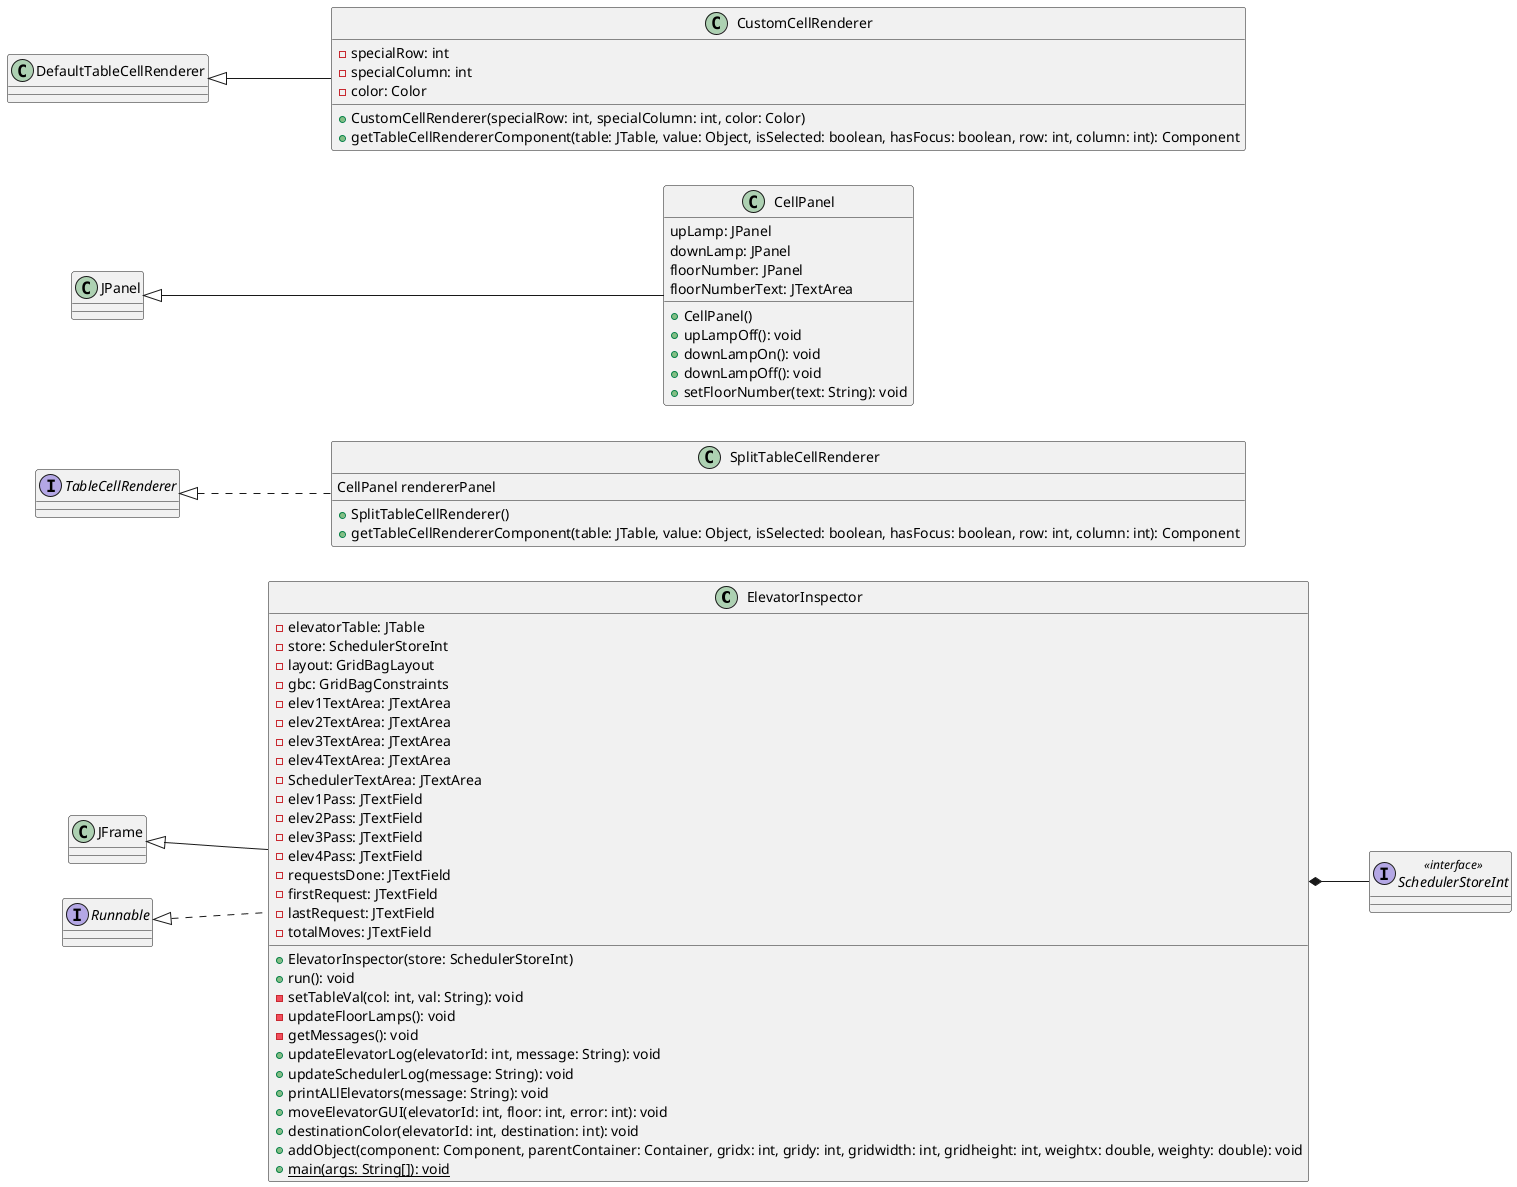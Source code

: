 @startuml
'https://plantuml.com/class-diagram

left to right direction



class ElevatorInspector
class SplitTableCellRenderer
class CellPanel
class CustomCellRenderer
interface SchedulerStoreInt <<interface>>
ElevatorInspector *-- SchedulerStoreInt

class CellPanel extends JPanel{
upLamp: JPanel
downLamp: JPanel
floorNumber: JPanel
floorNumberText: JTextArea
+CellPanel()
+upLampOff(): void
+downLampOn(): void
+downLampOff(): void
+setFloorNumber(text: String): void
}

class CustomCellRenderer extends DefaultTableCellRenderer{
-specialRow: int
-specialColumn: int
-color: Color
+CustomCellRenderer(specialRow: int, specialColumn: int, color: Color)
+getTableCellRendererComponent(table: JTable, value: Object, isSelected: boolean, hasFocus: boolean, row: int, column: int): Component
}

class ElevatorInspector extends JFrame implements Runnable{
-elevatorTable: JTable
-store: SchedulerStoreInt
-layout: GridBagLayout
-gbc: GridBagConstraints
-elev1TextArea: JTextArea
-elev2TextArea: JTextArea
-elev3TextArea: JTextArea
-elev4TextArea: JTextArea
-SchedulerTextArea: JTextArea
-elev1Pass: JTextField
-elev2Pass: JTextField
-elev3Pass: JTextField
-elev4Pass: JTextField
-requestsDone: JTextField
-firstRequest: JTextField
-lastRequest: JTextField
-totalMoves: JTextField
+ElevatorInspector(store: SchedulerStoreInt)
+run(): void
-setTableVal(col: int, val: String): void
-updateFloorLamps(): void
-getMessages(): void
+updateElevatorLog(elevatorId: int, message: String): void
+updateSchedulerLog(message: String): void
+printALlElevators(message: String): void
+moveElevatorGUI(elevatorId: int, floor: int, error: int): void
+destinationColor(elevatorId: int, destination: int): void
+addObject(component: Component, parentContainer: Container, gridx: int, gridy: int, gridwidth: int, gridheight: int, weightx: double, weighty: double): void
+{static} main(args: String[]): void
}

class SplitTableCellRenderer implements TableCellRenderer{
CellPanel rendererPanel
+SplitTableCellRenderer()
+getTableCellRendererComponent(table: JTable, value: Object, isSelected: boolean, hasFocus: boolean, row: int, column: int): Component
}

@enduml